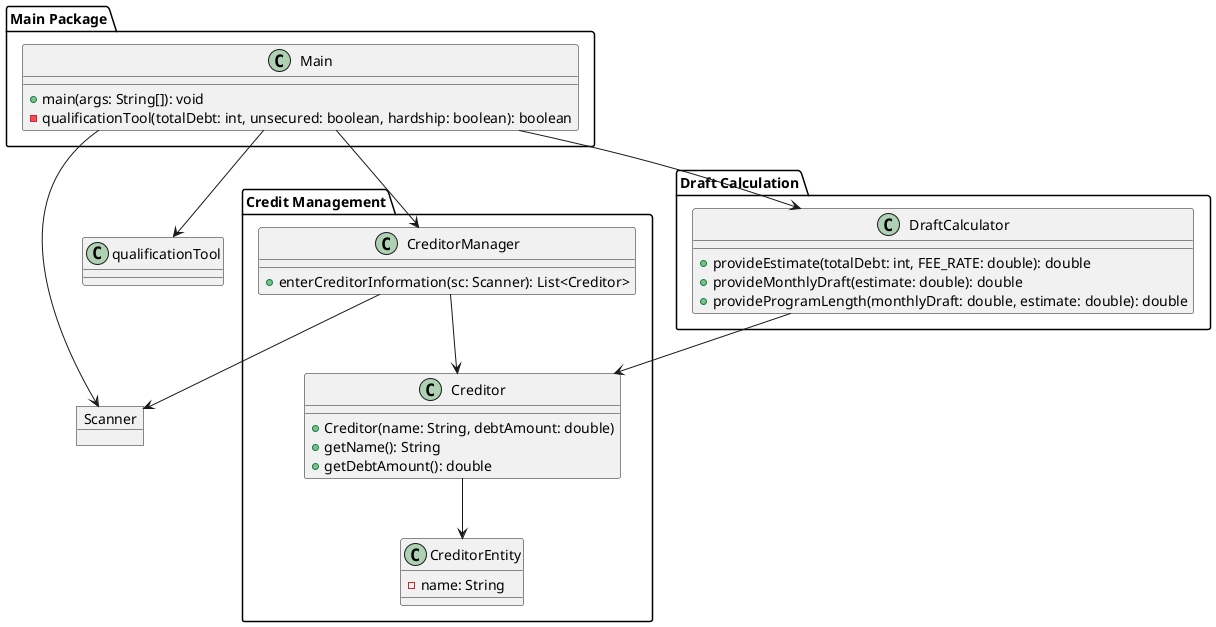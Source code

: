 @startuml
package "Main Package" {
    class Main {
        + main(args: String[]): void
        - qualificationTool(totalDebt: int, unsecured: boolean, hardship: boolean): boolean
    }
}

package "Credit Management" {
    class CreditorManager {
        + enterCreditorInformation(sc: Scanner): List<Creditor>
    }
    class Creditor {
        + Creditor(name: String, debtAmount: double)
        + getName(): String
        + getDebtAmount(): double
    }
    class CreditorEntity {
        - name: String
    }
}

package "Draft Calculation" {
    class DraftCalculator {
        + provideEstimate(totalDebt: int, FEE_RATE: double): double
        + provideMonthlyDraft(estimate: double): double
        + provideProgramLength(monthlyDraft: double, estimate: double): double
    }
}

object Scanner {
}

Main --> Scanner
Main --> CreditorManager
Main --> DraftCalculator
Main --> qualificationTool

CreditorManager --> Scanner
CreditorManager --> Creditor
Creditor --> CreditorEntity

DraftCalculator --> Creditor

@enduml
